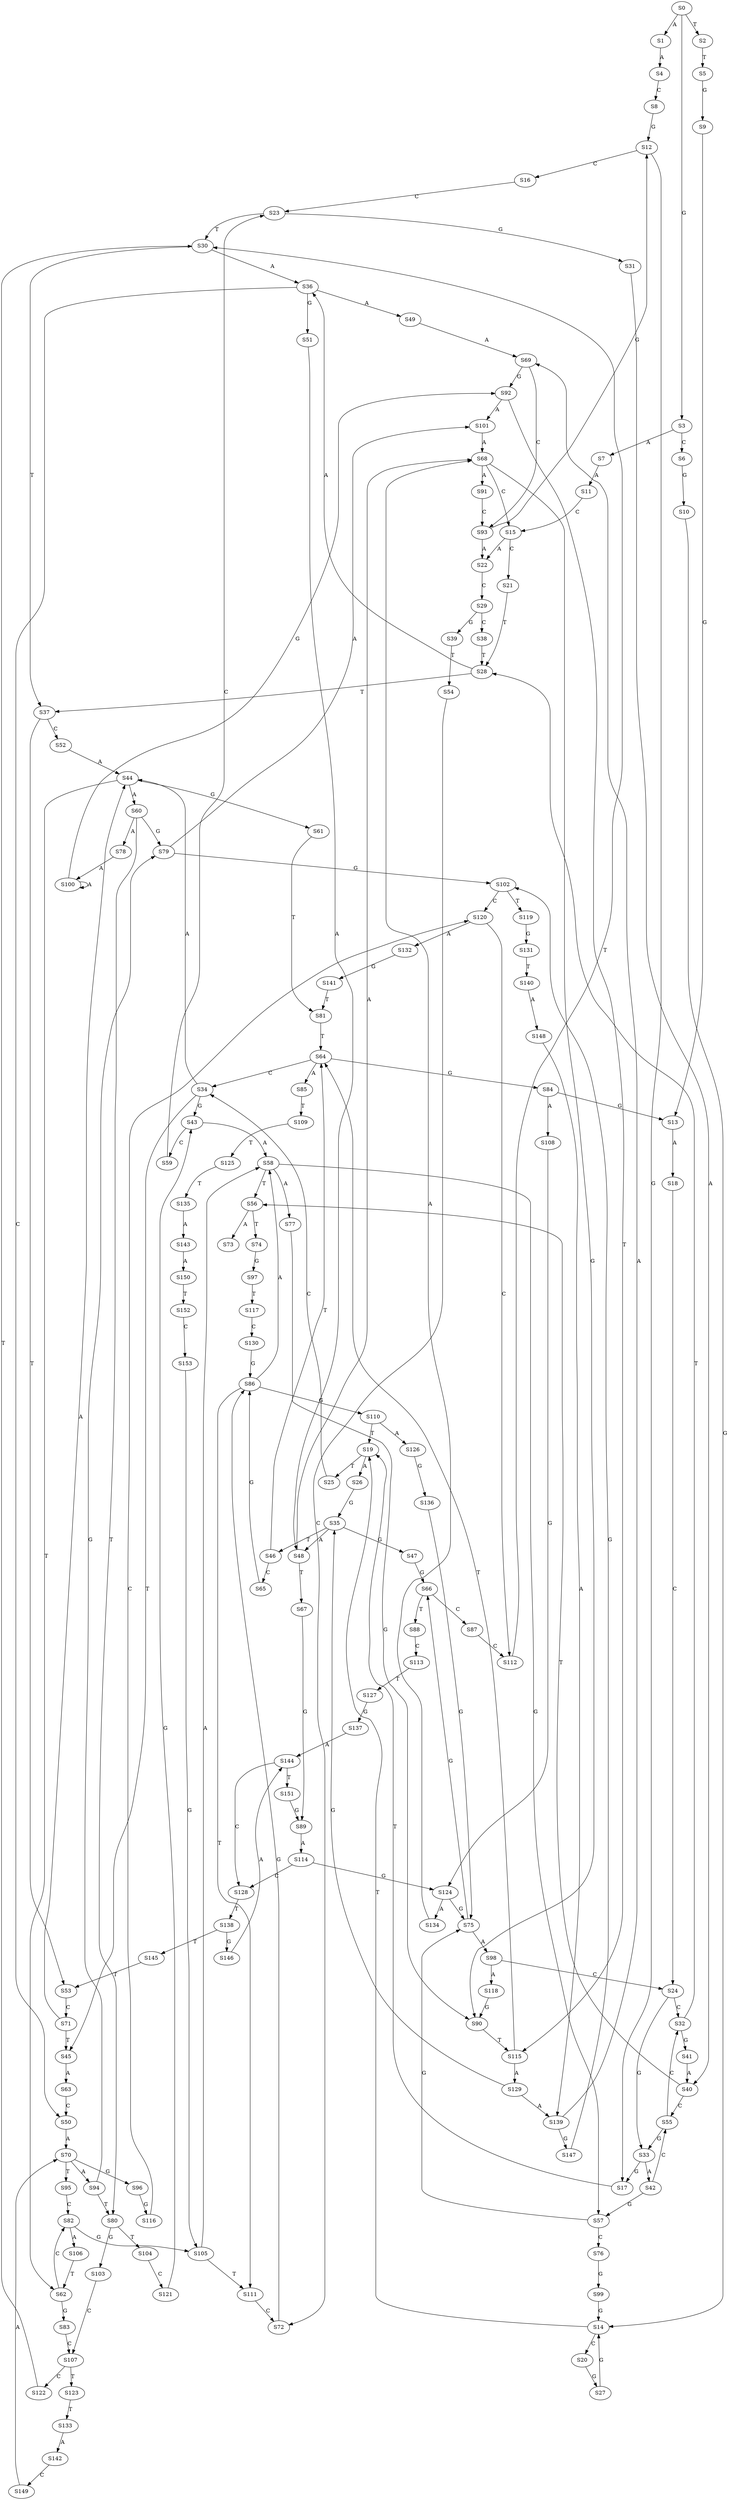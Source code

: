 strict digraph  {
	S0 -> S1 [ label = A ];
	S0 -> S2 [ label = T ];
	S0 -> S3 [ label = G ];
	S1 -> S4 [ label = A ];
	S2 -> S5 [ label = T ];
	S3 -> S6 [ label = C ];
	S3 -> S7 [ label = A ];
	S4 -> S8 [ label = C ];
	S5 -> S9 [ label = G ];
	S6 -> S10 [ label = G ];
	S7 -> S11 [ label = A ];
	S8 -> S12 [ label = G ];
	S9 -> S13 [ label = G ];
	S10 -> S14 [ label = G ];
	S11 -> S15 [ label = C ];
	S12 -> S16 [ label = C ];
	S12 -> S17 [ label = G ];
	S13 -> S18 [ label = A ];
	S14 -> S19 [ label = T ];
	S14 -> S20 [ label = C ];
	S15 -> S21 [ label = C ];
	S15 -> S22 [ label = A ];
	S16 -> S23 [ label = C ];
	S17 -> S19 [ label = T ];
	S18 -> S24 [ label = C ];
	S19 -> S25 [ label = T ];
	S19 -> S26 [ label = A ];
	S20 -> S27 [ label = G ];
	S21 -> S28 [ label = T ];
	S22 -> S29 [ label = C ];
	S23 -> S30 [ label = T ];
	S23 -> S31 [ label = G ];
	S24 -> S32 [ label = C ];
	S24 -> S33 [ label = G ];
	S25 -> S34 [ label = C ];
	S26 -> S35 [ label = G ];
	S27 -> S14 [ label = G ];
	S28 -> S36 [ label = A ];
	S28 -> S37 [ label = T ];
	S29 -> S38 [ label = C ];
	S29 -> S39 [ label = G ];
	S30 -> S36 [ label = A ];
	S30 -> S37 [ label = T ];
	S31 -> S40 [ label = A ];
	S32 -> S28 [ label = T ];
	S32 -> S41 [ label = G ];
	S33 -> S17 [ label = G ];
	S33 -> S42 [ label = A ];
	S34 -> S43 [ label = G ];
	S34 -> S44 [ label = A ];
	S34 -> S45 [ label = T ];
	S35 -> S46 [ label = T ];
	S35 -> S47 [ label = G ];
	S35 -> S48 [ label = A ];
	S36 -> S49 [ label = A ];
	S36 -> S50 [ label = C ];
	S36 -> S51 [ label = G ];
	S37 -> S52 [ label = C ];
	S37 -> S53 [ label = T ];
	S38 -> S28 [ label = T ];
	S39 -> S54 [ label = T ];
	S40 -> S55 [ label = C ];
	S40 -> S56 [ label = T ];
	S41 -> S40 [ label = A ];
	S42 -> S55 [ label = C ];
	S42 -> S57 [ label = G ];
	S43 -> S58 [ label = A ];
	S43 -> S59 [ label = C ];
	S44 -> S60 [ label = A ];
	S44 -> S61 [ label = G ];
	S44 -> S62 [ label = T ];
	S45 -> S63 [ label = A ];
	S46 -> S64 [ label = T ];
	S46 -> S65 [ label = C ];
	S47 -> S66 [ label = G ];
	S48 -> S67 [ label = T ];
	S48 -> S68 [ label = A ];
	S49 -> S69 [ label = A ];
	S50 -> S70 [ label = A ];
	S51 -> S48 [ label = A ];
	S52 -> S44 [ label = A ];
	S53 -> S71 [ label = C ];
	S54 -> S72 [ label = C ];
	S55 -> S33 [ label = G ];
	S55 -> S32 [ label = C ];
	S56 -> S73 [ label = A ];
	S56 -> S74 [ label = T ];
	S57 -> S75 [ label = G ];
	S57 -> S76 [ label = C ];
	S58 -> S57 [ label = G ];
	S58 -> S77 [ label = A ];
	S58 -> S56 [ label = T ];
	S59 -> S23 [ label = C ];
	S60 -> S78 [ label = A ];
	S60 -> S79 [ label = G ];
	S60 -> S80 [ label = T ];
	S61 -> S81 [ label = T ];
	S62 -> S82 [ label = C ];
	S62 -> S83 [ label = G ];
	S63 -> S50 [ label = C ];
	S64 -> S34 [ label = C ];
	S64 -> S84 [ label = G ];
	S64 -> S85 [ label = A ];
	S65 -> S86 [ label = G ];
	S66 -> S87 [ label = C ];
	S66 -> S88 [ label = T ];
	S67 -> S89 [ label = G ];
	S68 -> S90 [ label = G ];
	S68 -> S91 [ label = A ];
	S68 -> S15 [ label = C ];
	S69 -> S92 [ label = G ];
	S69 -> S93 [ label = C ];
	S70 -> S94 [ label = A ];
	S70 -> S95 [ label = T ];
	S70 -> S96 [ label = G ];
	S71 -> S45 [ label = T ];
	S71 -> S44 [ label = A ];
	S72 -> S86 [ label = G ];
	S74 -> S97 [ label = G ];
	S75 -> S98 [ label = A ];
	S75 -> S66 [ label = G ];
	S76 -> S99 [ label = G ];
	S77 -> S90 [ label = G ];
	S78 -> S100 [ label = A ];
	S79 -> S101 [ label = A ];
	S79 -> S102 [ label = G ];
	S80 -> S103 [ label = G ];
	S80 -> S104 [ label = T ];
	S81 -> S64 [ label = T ];
	S82 -> S105 [ label = G ];
	S82 -> S106 [ label = A ];
	S83 -> S107 [ label = C ];
	S84 -> S13 [ label = G ];
	S84 -> S108 [ label = A ];
	S85 -> S109 [ label = T ];
	S86 -> S110 [ label = G ];
	S86 -> S58 [ label = A ];
	S86 -> S111 [ label = T ];
	S87 -> S112 [ label = C ];
	S88 -> S113 [ label = C ];
	S89 -> S114 [ label = A ];
	S90 -> S115 [ label = T ];
	S91 -> S93 [ label = C ];
	S92 -> S101 [ label = A ];
	S92 -> S115 [ label = T ];
	S93 -> S12 [ label = G ];
	S93 -> S22 [ label = A ];
	S94 -> S80 [ label = T ];
	S94 -> S79 [ label = G ];
	S95 -> S82 [ label = C ];
	S96 -> S116 [ label = G ];
	S97 -> S117 [ label = T ];
	S98 -> S24 [ label = C ];
	S98 -> S118 [ label = A ];
	S99 -> S14 [ label = G ];
	S100 -> S92 [ label = G ];
	S100 -> S100 [ label = A ];
	S101 -> S68 [ label = A ];
	S102 -> S119 [ label = T ];
	S102 -> S120 [ label = C ];
	S103 -> S107 [ label = C ];
	S104 -> S121 [ label = C ];
	S105 -> S58 [ label = A ];
	S105 -> S111 [ label = T ];
	S106 -> S62 [ label = T ];
	S107 -> S122 [ label = C ];
	S107 -> S123 [ label = T ];
	S108 -> S124 [ label = G ];
	S109 -> S125 [ label = T ];
	S110 -> S126 [ label = A ];
	S110 -> S19 [ label = T ];
	S111 -> S72 [ label = C ];
	S112 -> S30 [ label = T ];
	S113 -> S127 [ label = T ];
	S114 -> S124 [ label = G ];
	S114 -> S128 [ label = C ];
	S115 -> S64 [ label = T ];
	S115 -> S129 [ label = A ];
	S116 -> S120 [ label = C ];
	S117 -> S130 [ label = C ];
	S118 -> S90 [ label = G ];
	S119 -> S131 [ label = G ];
	S120 -> S132 [ label = A ];
	S120 -> S112 [ label = C ];
	S121 -> S43 [ label = G ];
	S122 -> S30 [ label = T ];
	S123 -> S133 [ label = T ];
	S124 -> S134 [ label = A ];
	S124 -> S75 [ label = G ];
	S125 -> S135 [ label = T ];
	S126 -> S136 [ label = G ];
	S127 -> S137 [ label = G ];
	S128 -> S138 [ label = T ];
	S129 -> S139 [ label = A ];
	S129 -> S35 [ label = G ];
	S130 -> S86 [ label = G ];
	S131 -> S140 [ label = T ];
	S132 -> S141 [ label = G ];
	S133 -> S142 [ label = A ];
	S134 -> S68 [ label = A ];
	S135 -> S143 [ label = A ];
	S136 -> S75 [ label = G ];
	S137 -> S144 [ label = A ];
	S138 -> S145 [ label = T ];
	S138 -> S146 [ label = G ];
	S139 -> S69 [ label = A ];
	S139 -> S147 [ label = G ];
	S140 -> S148 [ label = A ];
	S141 -> S81 [ label = T ];
	S142 -> S149 [ label = C ];
	S143 -> S150 [ label = A ];
	S144 -> S128 [ label = C ];
	S144 -> S151 [ label = T ];
	S145 -> S53 [ label = T ];
	S146 -> S144 [ label = A ];
	S147 -> S102 [ label = G ];
	S148 -> S139 [ label = A ];
	S149 -> S70 [ label = A ];
	S150 -> S152 [ label = T ];
	S151 -> S89 [ label = G ];
	S152 -> S153 [ label = C ];
	S153 -> S105 [ label = G ];
}
